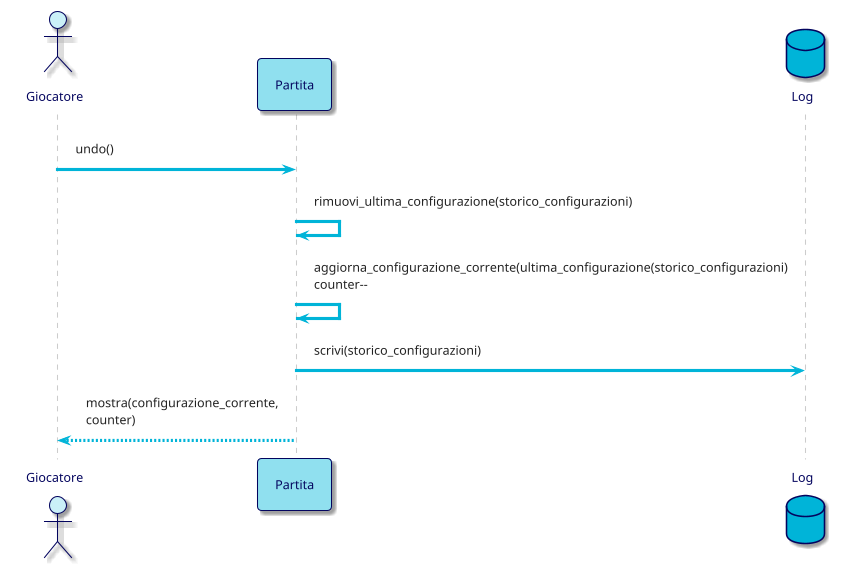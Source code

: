 @startuml
!theme materia-outline

skinparam ArrowColor #00B4D8
skinparam ActorBorderColor #03045E
skinparam ActorFontColor #03045E
skinparam ActorBackgroundColor #CAF0F8
skinparam ParticipantFontColor #03045E
skinparam ParticipantBorderColor #03045E
skinparam ParticipantBackgroundColor #90E0EF
skinparam DatabaseBorderColor #03045E
skinparam DatabaseBackgroundColor #00B4D8
skinparam DatabaseFontColor #03045E
skinparam BackgroundColor #FFFFFF

actor Giocatore
participant Partita
database Log

Giocatore -> Partita: undo()

Partita -> Partita: rimuovi_ultima_configurazione(storico_configurazioni)
Partita -> Partita: aggiorna_configurazione_corrente(ultima_configurazione(storico_configurazioni)\ncounter--
Partita -> Log: scrivi(storico_configurazioni)

Partita --> Giocatore: mostra(configurazione_corrente,\ncounter)

@enduml